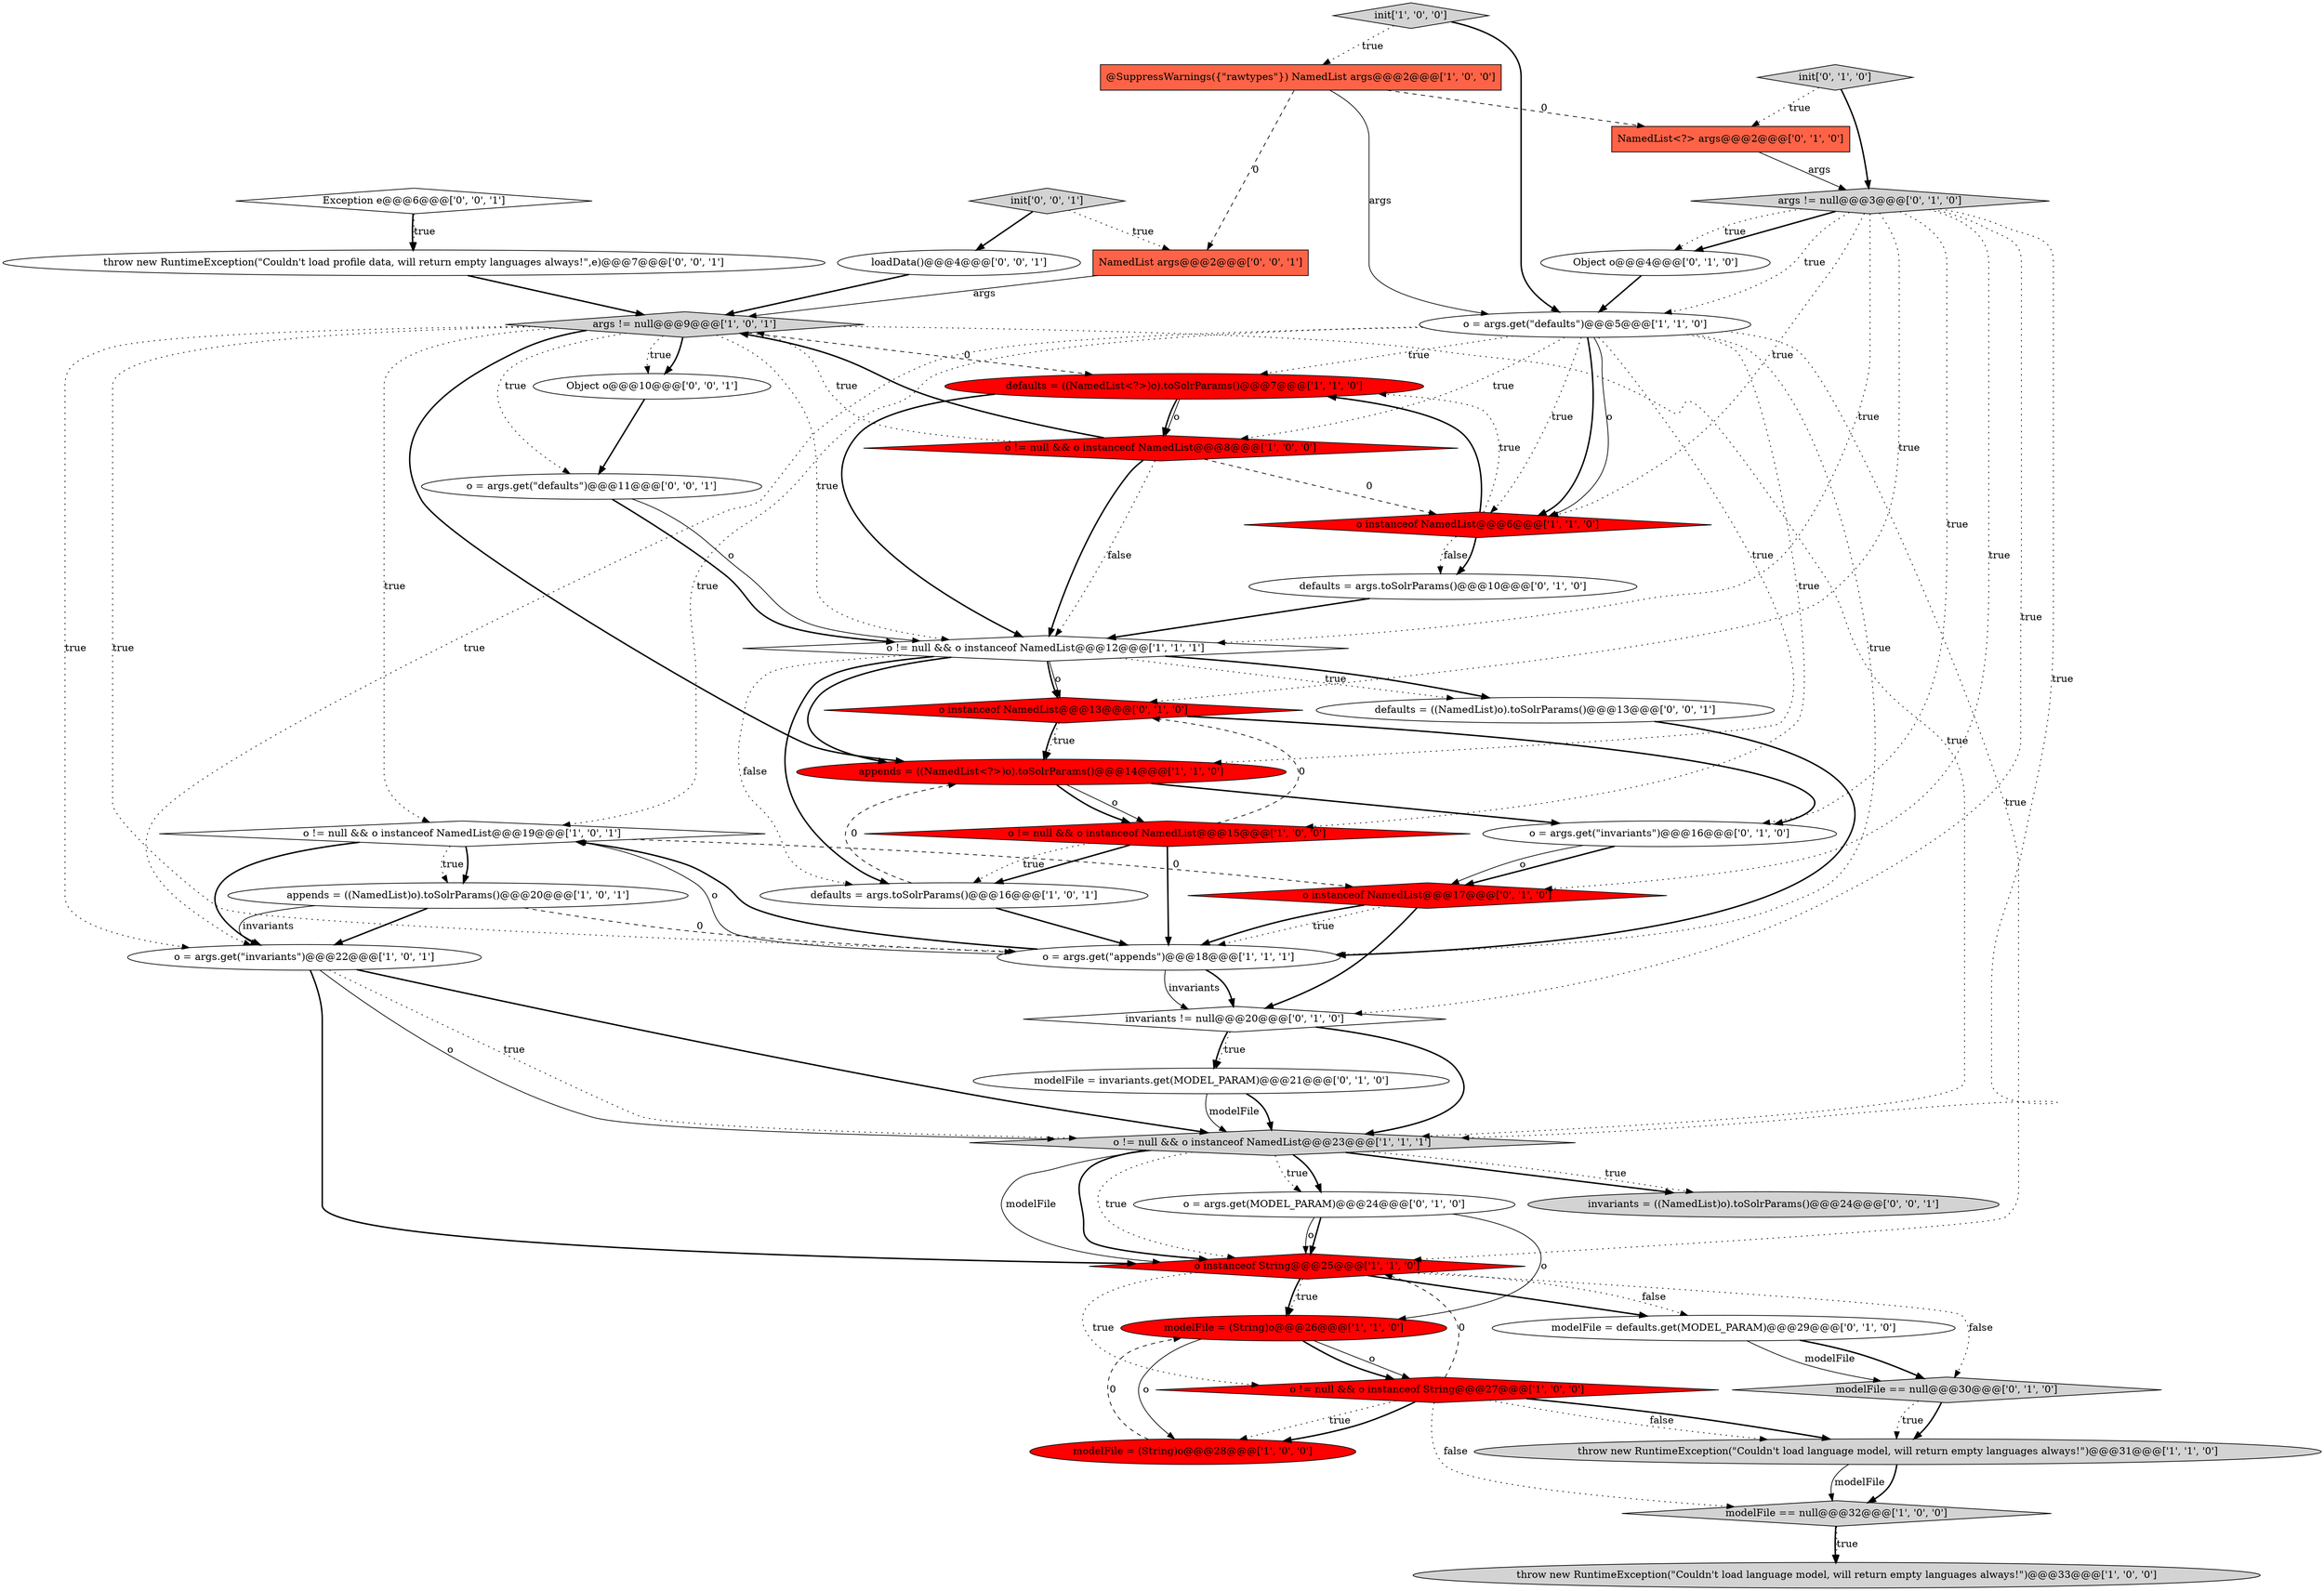 digraph {
41 [style = filled, label = "throw new RuntimeException(\"Couldn't load profile data, will return empty languages always!\",e)@@@7@@@['0', '0', '1']", fillcolor = white, shape = ellipse image = "AAA0AAABBB3BBB"];
8 [style = filled, label = "appends = ((NamedList)o).toSolrParams()@@@20@@@['1', '0', '1']", fillcolor = white, shape = ellipse image = "AAA0AAABBB1BBB"];
14 [style = filled, label = "o != null && o instanceof NamedList@@@19@@@['1', '0', '1']", fillcolor = white, shape = diamond image = "AAA0AAABBB1BBB"];
25 [style = filled, label = "modelFile = defaults.get(MODEL_PARAM)@@@29@@@['0', '1', '0']", fillcolor = white, shape = ellipse image = "AAA0AAABBB2BBB"];
42 [style = filled, label = "init['0', '0', '1']", fillcolor = lightgray, shape = diamond image = "AAA0AAABBB3BBB"];
26 [style = filled, label = "o instanceof NamedList@@@13@@@['0', '1', '0']", fillcolor = red, shape = diamond image = "AAA1AAABBB2BBB"];
12 [style = filled, label = "o != null && o instanceof NamedList@@@15@@@['1', '0', '0']", fillcolor = red, shape = diamond image = "AAA1AAABBB1BBB"];
6 [style = filled, label = "modelFile = (String)o@@@28@@@['1', '0', '0']", fillcolor = red, shape = ellipse image = "AAA1AAABBB1BBB"];
34 [style = filled, label = "o = args.get(MODEL_PARAM)@@@24@@@['0', '1', '0']", fillcolor = white, shape = ellipse image = "AAA0AAABBB2BBB"];
3 [style = filled, label = "o instanceof String@@@25@@@['1', '1', '0']", fillcolor = red, shape = diamond image = "AAA1AAABBB1BBB"];
43 [style = filled, label = "Object o@@@10@@@['0', '0', '1']", fillcolor = white, shape = ellipse image = "AAA0AAABBB3BBB"];
13 [style = filled, label = "modelFile = (String)o@@@26@@@['1', '1', '0']", fillcolor = red, shape = ellipse image = "AAA1AAABBB1BBB"];
15 [style = filled, label = "init['1', '0', '0']", fillcolor = lightgray, shape = diamond image = "AAA0AAABBB1BBB"];
1 [style = filled, label = "defaults = ((NamedList<?>)o).toSolrParams()@@@7@@@['1', '1', '0']", fillcolor = red, shape = ellipse image = "AAA1AAABBB1BBB"];
28 [style = filled, label = "defaults = args.toSolrParams()@@@10@@@['0', '1', '0']", fillcolor = white, shape = ellipse image = "AAA0AAABBB2BBB"];
38 [style = filled, label = "o = args.get(\"defaults\")@@@11@@@['0', '0', '1']", fillcolor = white, shape = ellipse image = "AAA0AAABBB3BBB"];
5 [style = filled, label = "o = args.get(\"appends\")@@@18@@@['1', '1', '1']", fillcolor = white, shape = ellipse image = "AAA0AAABBB1BBB"];
23 [style = filled, label = "invariants != null@@@20@@@['0', '1', '0']", fillcolor = white, shape = diamond image = "AAA0AAABBB2BBB"];
7 [style = filled, label = "args != null@@@9@@@['1', '0', '1']", fillcolor = lightgray, shape = diamond image = "AAA0AAABBB1BBB"];
20 [style = filled, label = "throw new RuntimeException(\"Couldn't load language model, will return empty languages always!\")@@@33@@@['1', '0', '0']", fillcolor = lightgray, shape = ellipse image = "AAA0AAABBB1BBB"];
9 [style = filled, label = "appends = ((NamedList<?>)o).toSolrParams()@@@14@@@['1', '1', '0']", fillcolor = red, shape = ellipse image = "AAA1AAABBB1BBB"];
0 [style = filled, label = "throw new RuntimeException(\"Couldn't load language model, will return empty languages always!\")@@@31@@@['1', '1', '0']", fillcolor = lightgray, shape = ellipse image = "AAA0AAABBB1BBB"];
17 [style = filled, label = "o = args.get(\"invariants\")@@@22@@@['1', '0', '1']", fillcolor = white, shape = ellipse image = "AAA0AAABBB1BBB"];
16 [style = filled, label = "o instanceof NamedList@@@6@@@['1', '1', '0']", fillcolor = red, shape = diamond image = "AAA1AAABBB1BBB"];
37 [style = filled, label = "loadData()@@@4@@@['0', '0', '1']", fillcolor = white, shape = ellipse image = "AAA0AAABBB3BBB"];
10 [style = filled, label = "defaults = args.toSolrParams()@@@16@@@['1', '0', '1']", fillcolor = white, shape = ellipse image = "AAA0AAABBB1BBB"];
11 [style = filled, label = "o != null && o instanceof NamedList@@@23@@@['1', '1', '1']", fillcolor = lightgray, shape = diamond image = "AAA0AAABBB1BBB"];
27 [style = filled, label = "o = args.get(\"invariants\")@@@16@@@['0', '1', '0']", fillcolor = white, shape = ellipse image = "AAA0AAABBB2BBB"];
33 [style = filled, label = "init['0', '1', '0']", fillcolor = lightgray, shape = diamond image = "AAA0AAABBB2BBB"];
40 [style = filled, label = "Exception e@@@6@@@['0', '0', '1']", fillcolor = white, shape = diamond image = "AAA0AAABBB3BBB"];
24 [style = filled, label = "Object o@@@4@@@['0', '1', '0']", fillcolor = white, shape = ellipse image = "AAA0AAABBB2BBB"];
30 [style = filled, label = "args != null@@@3@@@['0', '1', '0']", fillcolor = lightgray, shape = diamond image = "AAA0AAABBB2BBB"];
39 [style = filled, label = "defaults = ((NamedList)o).toSolrParams()@@@13@@@['0', '0', '1']", fillcolor = white, shape = ellipse image = "AAA0AAABBB3BBB"];
18 [style = filled, label = "o != null && o instanceof NamedList@@@12@@@['1', '1', '1']", fillcolor = white, shape = diamond image = "AAA0AAABBB1BBB"];
2 [style = filled, label = "o != null && o instanceof NamedList@@@8@@@['1', '0', '0']", fillcolor = red, shape = diamond image = "AAA1AAABBB1BBB"];
4 [style = filled, label = "o != null && o instanceof String@@@27@@@['1', '0', '0']", fillcolor = red, shape = diamond image = "AAA1AAABBB1BBB"];
36 [style = filled, label = "invariants = ((NamedList)o).toSolrParams()@@@24@@@['0', '0', '1']", fillcolor = lightgray, shape = ellipse image = "AAA0AAABBB3BBB"];
22 [style = filled, label = "@SuppressWarnings({\"rawtypes\"}) NamedList args@@@2@@@['1', '0', '0']", fillcolor = tomato, shape = box image = "AAA1AAABBB1BBB"];
31 [style = filled, label = "o instanceof NamedList@@@17@@@['0', '1', '0']", fillcolor = red, shape = diamond image = "AAA1AAABBB2BBB"];
21 [style = filled, label = "o = args.get(\"defaults\")@@@5@@@['1', '1', '0']", fillcolor = white, shape = ellipse image = "AAA0AAABBB1BBB"];
32 [style = filled, label = "modelFile = invariants.get(MODEL_PARAM)@@@21@@@['0', '1', '0']", fillcolor = white, shape = ellipse image = "AAA0AAABBB2BBB"];
29 [style = filled, label = "modelFile == null@@@30@@@['0', '1', '0']", fillcolor = lightgray, shape = diamond image = "AAA0AAABBB2BBB"];
19 [style = filled, label = "modelFile == null@@@32@@@['1', '0', '0']", fillcolor = lightgray, shape = diamond image = "AAA0AAABBB1BBB"];
35 [style = filled, label = "NamedList<?> args@@@2@@@['0', '1', '0']", fillcolor = tomato, shape = box image = "AAA1AAABBB2BBB"];
44 [style = filled, label = "NamedList args@@@2@@@['0', '0', '1']", fillcolor = tomato, shape = box image = "AAA0AAABBB3BBB"];
22->44 [style = dashed, label="0"];
21->12 [style = dotted, label="true"];
12->5 [style = bold, label=""];
15->21 [style = bold, label=""];
35->30 [style = solid, label="args"];
29->0 [style = bold, label=""];
26->9 [style = bold, label=""];
14->17 [style = bold, label=""];
1->2 [style = solid, label="o"];
18->10 [style = dotted, label="false"];
25->29 [style = bold, label=""];
11->36 [style = bold, label=""];
12->26 [style = dashed, label="0"];
7->9 [style = bold, label=""];
8->17 [style = solid, label="invariants"];
11->34 [style = dotted, label="true"];
25->29 [style = solid, label="modelFile"];
12->10 [style = bold, label=""];
33->35 [style = dotted, label="true"];
18->39 [style = dotted, label="true"];
6->13 [style = dashed, label="0"];
24->21 [style = bold, label=""];
21->16 [style = bold, label=""];
44->7 [style = solid, label="args"];
7->43 [style = bold, label=""];
11->3 [style = solid, label="modelFile"];
32->11 [style = bold, label=""];
3->29 [style = dotted, label="false"];
11->36 [style = dotted, label="true"];
40->41 [style = dotted, label="true"];
21->5 [style = dotted, label="true"];
28->18 [style = bold, label=""];
5->23 [style = bold, label=""];
0->19 [style = bold, label=""];
4->19 [style = dotted, label="false"];
19->20 [style = bold, label=""];
31->5 [style = bold, label=""];
31->5 [style = dotted, label="true"];
13->4 [style = solid, label="o"];
27->31 [style = bold, label=""];
17->11 [style = solid, label="o"];
2->18 [style = bold, label=""];
21->17 [style = dotted, label="true"];
2->18 [style = dotted, label="false"];
27->31 [style = solid, label="o"];
26->9 [style = dotted, label="true"];
18->26 [style = solid, label="o"];
32->11 [style = solid, label="modelFile"];
4->0 [style = bold, label=""];
8->17 [style = bold, label=""];
26->27 [style = bold, label=""];
38->18 [style = bold, label=""];
21->9 [style = dotted, label="true"];
12->10 [style = dotted, label="true"];
16->1 [style = dotted, label="true"];
34->3 [style = solid, label="o"];
2->16 [style = dashed, label="0"];
30->23 [style = dotted, label="true"];
18->9 [style = bold, label=""];
33->30 [style = bold, label=""];
4->3 [style = dashed, label="0"];
34->13 [style = solid, label="o"];
5->23 [style = solid, label="invariants"];
14->8 [style = bold, label=""];
21->16 [style = dotted, label="true"];
4->0 [style = dotted, label="false"];
7->17 [style = dotted, label="true"];
14->31 [style = dashed, label="0"];
8->5 [style = dashed, label="0"];
29->0 [style = dotted, label="true"];
30->24 [style = bold, label=""];
13->6 [style = solid, label="o"];
42->37 [style = bold, label=""];
9->12 [style = solid, label="o"];
42->44 [style = dotted, label="true"];
0->19 [style = solid, label="modelFile"];
39->5 [style = bold, label=""];
18->26 [style = bold, label=""];
23->32 [style = bold, label=""];
21->2 [style = dotted, label="true"];
22->21 [style = solid, label="args"];
37->7 [style = bold, label=""];
7->5 [style = dotted, label="true"];
23->32 [style = dotted, label="true"];
9->27 [style = bold, label=""];
43->38 [style = bold, label=""];
10->5 [style = bold, label=""];
7->11 [style = dotted, label="true"];
18->10 [style = bold, label=""];
18->39 [style = bold, label=""];
5->14 [style = solid, label="o"];
16->1 [style = bold, label=""];
11->3 [style = bold, label=""];
30->18 [style = dotted, label="true"];
21->3 [style = dotted, label="true"];
14->8 [style = dotted, label="true"];
7->18 [style = dotted, label="true"];
17->3 [style = bold, label=""];
1->2 [style = bold, label=""];
9->12 [style = bold, label=""];
23->11 [style = bold, label=""];
30->11 [style = dotted, label="true"];
11->3 [style = dotted, label="true"];
3->25 [style = dotted, label="false"];
30->31 [style = dotted, label="true"];
3->13 [style = dotted, label="true"];
22->35 [style = dashed, label="0"];
17->11 [style = dotted, label="true"];
4->6 [style = dotted, label="true"];
31->23 [style = bold, label=""];
21->16 [style = solid, label="o"];
30->24 [style = dotted, label="true"];
41->7 [style = bold, label=""];
21->1 [style = dotted, label="true"];
4->6 [style = bold, label=""];
7->1 [style = dashed, label="0"];
3->25 [style = bold, label=""];
30->27 [style = dotted, label="true"];
19->20 [style = dotted, label="true"];
3->4 [style = dotted, label="true"];
15->22 [style = dotted, label="true"];
1->18 [style = bold, label=""];
30->26 [style = dotted, label="true"];
5->14 [style = bold, label=""];
30->21 [style = dotted, label="true"];
7->38 [style = dotted, label="true"];
10->9 [style = dashed, label="0"];
16->28 [style = dotted, label="false"];
11->34 [style = bold, label=""];
16->28 [style = bold, label=""];
30->16 [style = dotted, label="true"];
34->3 [style = bold, label=""];
38->18 [style = solid, label="o"];
2->7 [style = dotted, label="true"];
40->41 [style = bold, label=""];
21->14 [style = dotted, label="true"];
3->13 [style = bold, label=""];
2->7 [style = bold, label=""];
7->43 [style = dotted, label="true"];
13->4 [style = bold, label=""];
17->11 [style = bold, label=""];
7->14 [style = dotted, label="true"];
}
